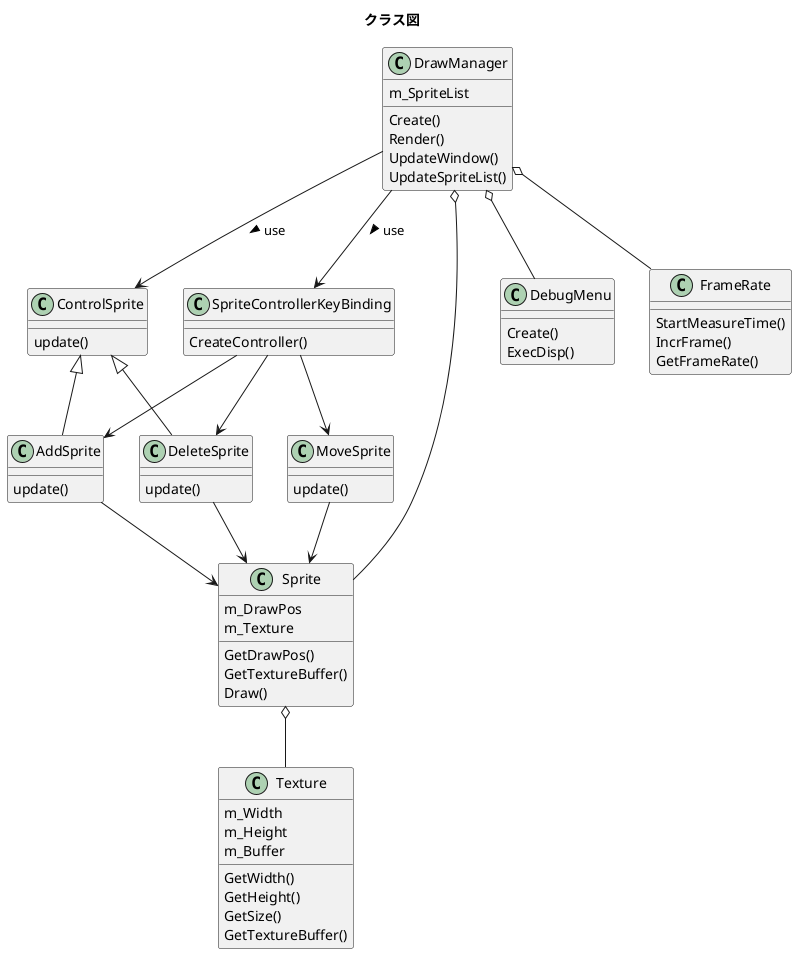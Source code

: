 @startuml
title クラス図
class "Texture" as Texture{
    m_Width
    m_Height
    m_Buffer

    GetWidth()
    GetHeight()
    GetSize()
    GetTextureBuffer()
}
class "Sprite" as Sprite{
    m_DrawPos
    m_Texture

    GetDrawPos()
    GetTextureBuffer()
    Draw()
}

class "ControlSprite" as ControlSprite{
    update()
}

class "AddSprite" as AddSprite{
    update()
}

class "DeleteSprite" as DeleteSprite{
    update()
}

class "MoveSprite" as MoveSprite{
    update()
}

class "DrawManager" as DrawManager{
    m_SpriteList

    Create()
    Render()
    UpdateWindow()
    UpdateSpriteList()
}

class "SpriteControllerKeyBinding" as SpriteControllerKeyBinding{
    CreateController()
}

class "DebugMenu" as DebugMenu{
    Create()
    ExecDisp()
}

class "FrameRate" as FrameRate{
    StartMeasureTime()
    IncrFrame()
    GetFrameRate()
}

AddSprite --> Sprite
DeleteSprite --> Sprite
MoveSprite --> Sprite
DrawManager --> ControlSprite : use >
DrawManager --> SpriteControllerKeyBinding : use >
DrawManager o-- Sprite
DrawManager o-- DebugMenu
DrawManager o-- FrameRate
Sprite o-- Texture
ControlSprite <|-- AddSprite
ControlSprite <|-- DeleteSprite
SpriteControllerKeyBinding --> AddSprite
SpriteControllerKeyBinding --> DeleteSprite
SpriteControllerKeyBinding --> MoveSprite


@enduml